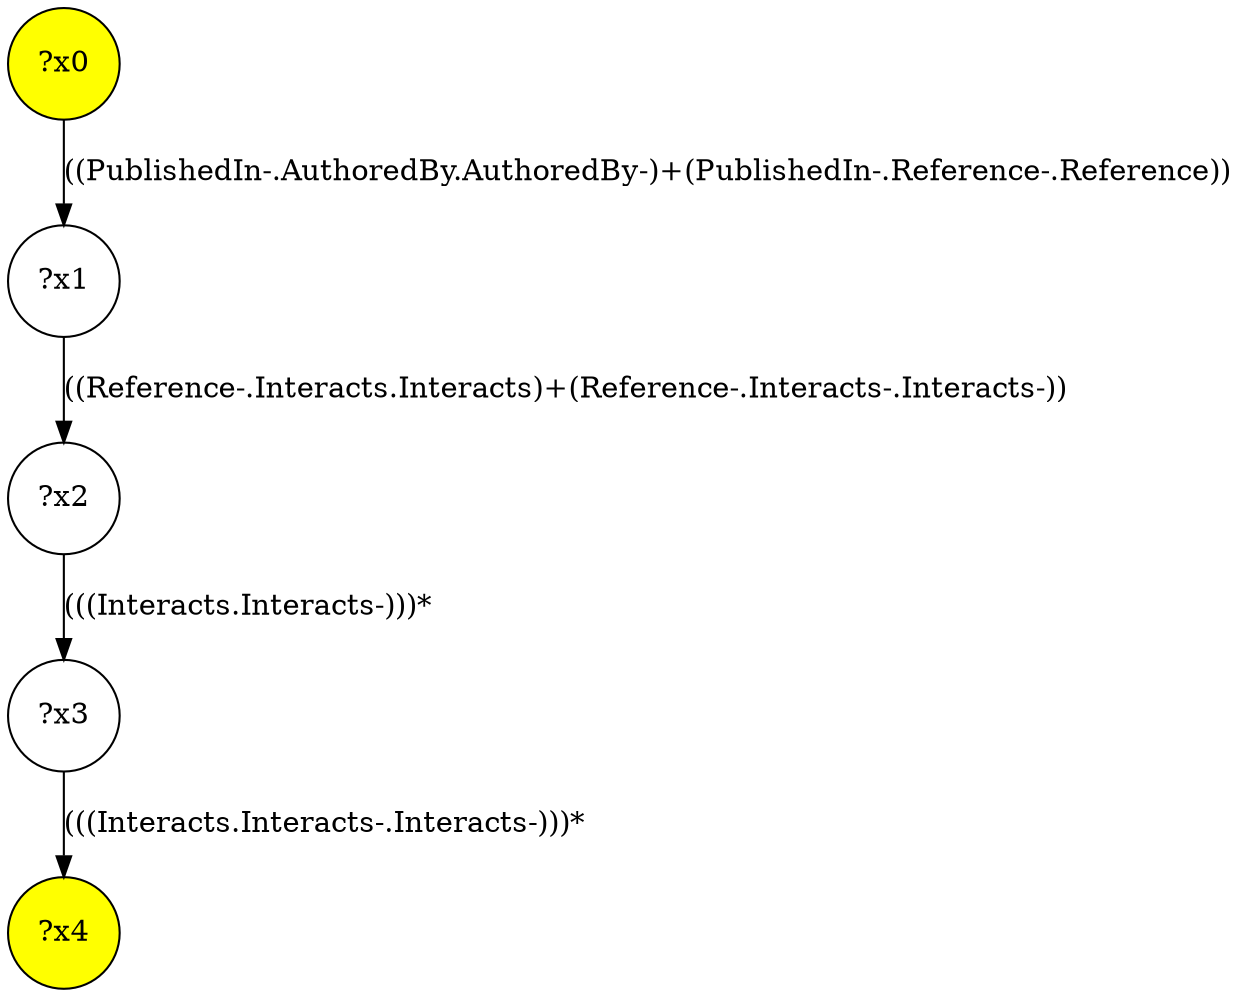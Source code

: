 digraph g {
	x0 [fillcolor="yellow", style="filled," shape=circle, label="?x0"];
	x4 [fillcolor="yellow", style="filled," shape=circle, label="?x4"];
	x1 [shape=circle, label="?x1"];
	x0 -> x1 [label="((PublishedIn-.AuthoredBy.AuthoredBy-)+(PublishedIn-.Reference-.Reference))"];
	x2 [shape=circle, label="?x2"];
	x1 -> x2 [label="((Reference-.Interacts.Interacts)+(Reference-.Interacts-.Interacts-))"];
	x3 [shape=circle, label="?x3"];
	x2 -> x3 [label="(((Interacts.Interacts-)))*"];
	x3 -> x4 [label="(((Interacts.Interacts-.Interacts-)))*"];
}
